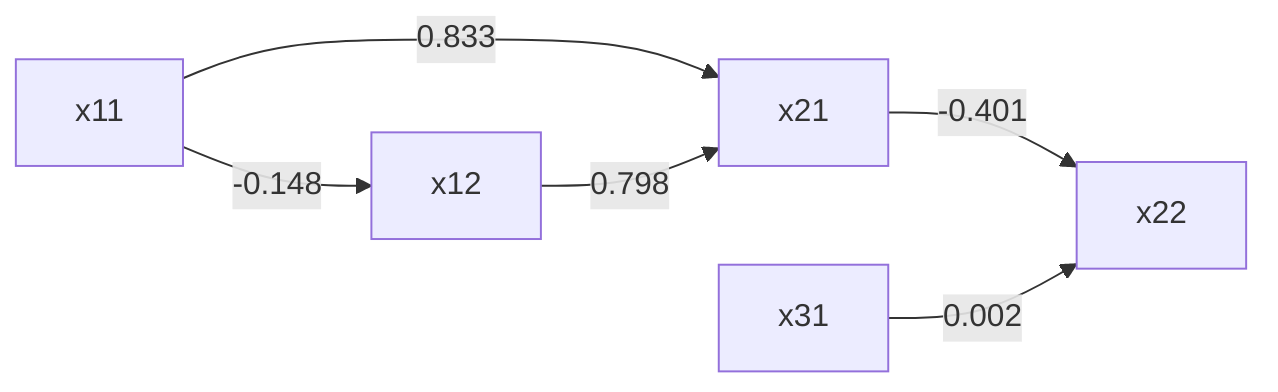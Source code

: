 flowchart LR
  x11-->|-0.148|x12
  x11-->|0.833|x21
  x12-->|0.798|x21
  x21-->|-0.401|x22
  x31-->|0.002|x22